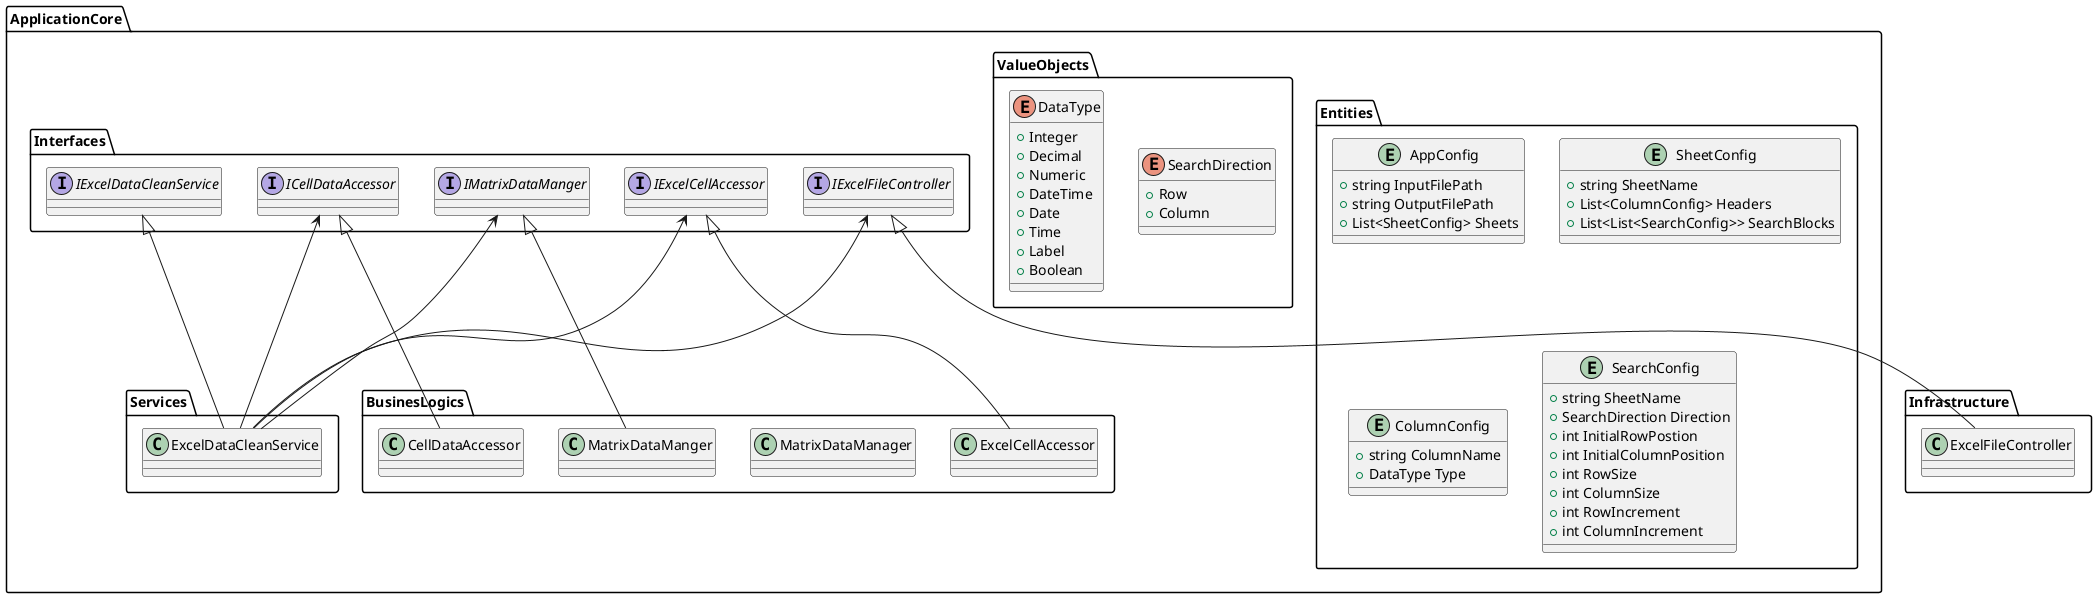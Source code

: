 @startuml class-diagram

namespace ApplicationCore {
  namespace Entities {
    entity AppConfig {
      + string InputFilePath
      + string OutputFilePath
      + List<SheetConfig> Sheets
    }
    entity SheetConfig {
      + string SheetName
      + List<ColumnConfig> Headers
      + List<List<SearchConfig>> SearchBlocks
    }
    entity ColumnConfig {
      + string ColumnName
      + DataType Type
    }
    entity SearchConfig {
      + string SheetName
      + SearchDirection Direction
      + int InitialRowPostion
      + int InitialColumnPosition
      + int RowSize
      + int ColumnSize
      + int RowIncrement
      + int ColumnIncrement
    }
  }
  namespace ValueObjects {
    enum SearchDirection {
      + Row
      + Column
    }
    enum DataType {
      + Integer
      + Decimal
      + Numeric
      + DateTime
      + Date
      + Time
      + Label
      + Boolean
    }
  }
  namespace Interfaces {
    interface IExcelDataCleanService
    interface IExcelFileController
    interface IExcelCellAccessor
    interface IMatrixDataManger
    interface ICellDataAccessor
  }
  namespace Services {
    class ExcelDataCleanService
  }
  namespace BusinesLogics {
    class ExcelCellAccessor
    class MatrixDataManager
    class CellDataAccessor
  }
}
namespace Infrastructure {
  class ExcelFileController
}
ApplicationCore.Interfaces.IExcelDataCleanService <|-- ApplicationCore.Services.ExcelDataCleanService
ApplicationCore.Interfaces.IExcelCellAccessor <|-- ApplicationCore.BusinesLogics.ExcelCellAccessor
ApplicationCore.Interfaces.IMatrixDataManger <|-- ApplicationCore.BusinesLogics.MatrixDataManger
ApplicationCore.Interfaces.ICellDataAccessor <|-- ApplicationCore.BusinesLogics.CellDataAccessor
ApplicationCore.Interfaces.IExcelFileController <|-- Infrastructure.ExcelFileController

ApplicationCore.Interfaces.IExcelFileController <-- ApplicationCore.Services.ExcelDataCleanService
ApplicationCore.Interfaces.IExcelCellAccessor <-- ApplicationCore.Services.ExcelDataCleanService
ApplicationCore.Interfaces.IMatrixDataManger <-- ApplicationCore.Services.ExcelDataCleanService
ApplicationCore.Interfaces.ICellDataAccessor <-- ApplicationCore.Services.ExcelDataCleanService

@enduml
